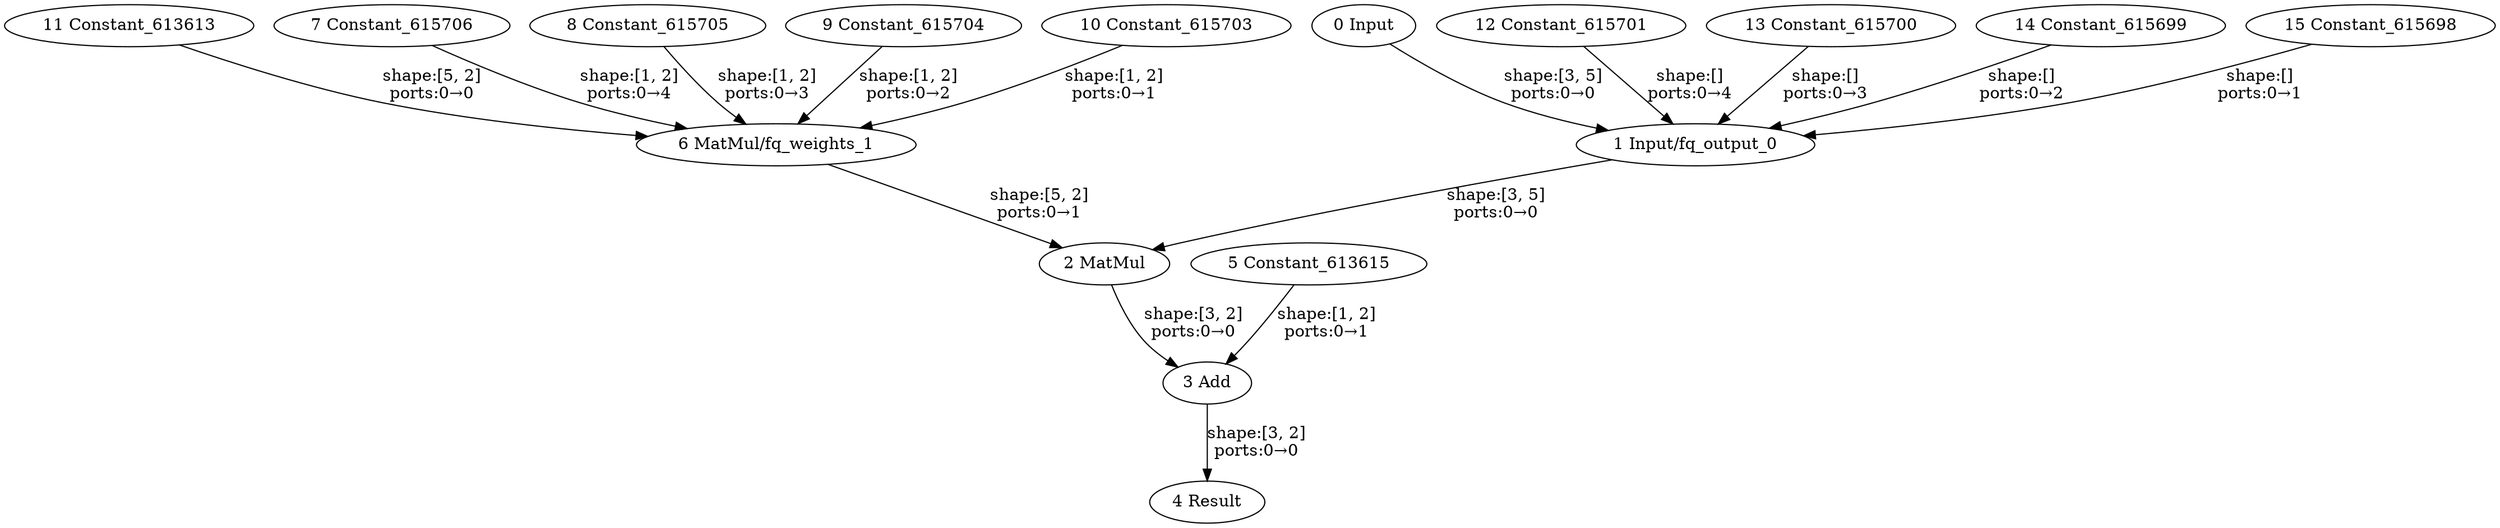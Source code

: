 strict digraph  {
"0 Input" [id=0, type=Parameter];
"1 Input/fq_output_0" [id=1, type=FakeQuantize];
"2 MatMul" [id=2, type=MatMul];
"3 Add" [id=3, type=Add];
"4 Result" [id=4, type=Result];
"5 Constant_613615" [id=5, type=Constant];
"6 MatMul/fq_weights_1" [id=6, type=FakeQuantize];
"7 Constant_615706" [id=7, type=Constant];
"8 Constant_615705" [id=8, type=Constant];
"9 Constant_615704" [id=9, type=Constant];
"10 Constant_615703" [id=10, type=Constant];
"11 Constant_613613" [id=11, type=Constant];
"12 Constant_615701" [id=12, type=Constant];
"13 Constant_615700" [id=13, type=Constant];
"14 Constant_615699" [id=14, type=Constant];
"15 Constant_615698" [id=15, type=Constant];
"0 Input" -> "1 Input/fq_output_0"  [label="shape:[3, 5]\nports:0→0", style=solid];
"1 Input/fq_output_0" -> "2 MatMul"  [label="shape:[3, 5]\nports:0→0", style=solid];
"2 MatMul" -> "3 Add"  [label="shape:[3, 2]\nports:0→0", style=solid];
"3 Add" -> "4 Result"  [label="shape:[3, 2]\nports:0→0", style=solid];
"5 Constant_613615" -> "3 Add"  [label="shape:[1, 2]\nports:0→1", style=solid];
"6 MatMul/fq_weights_1" -> "2 MatMul"  [label="shape:[5, 2]\nports:0→1", style=solid];
"7 Constant_615706" -> "6 MatMul/fq_weights_1"  [label="shape:[1, 2]\nports:0→4", style=solid];
"8 Constant_615705" -> "6 MatMul/fq_weights_1"  [label="shape:[1, 2]\nports:0→3", style=solid];
"9 Constant_615704" -> "6 MatMul/fq_weights_1"  [label="shape:[1, 2]\nports:0→2", style=solid];
"10 Constant_615703" -> "6 MatMul/fq_weights_1"  [label="shape:[1, 2]\nports:0→1", style=solid];
"11 Constant_613613" -> "6 MatMul/fq_weights_1"  [label="shape:[5, 2]\nports:0→0", style=solid];
"12 Constant_615701" -> "1 Input/fq_output_0"  [label="shape:[]\nports:0→4", style=solid];
"13 Constant_615700" -> "1 Input/fq_output_0"  [label="shape:[]\nports:0→3", style=solid];
"14 Constant_615699" -> "1 Input/fq_output_0"  [label="shape:[]\nports:0→2", style=solid];
"15 Constant_615698" -> "1 Input/fq_output_0"  [label="shape:[]\nports:0→1", style=solid];
}
